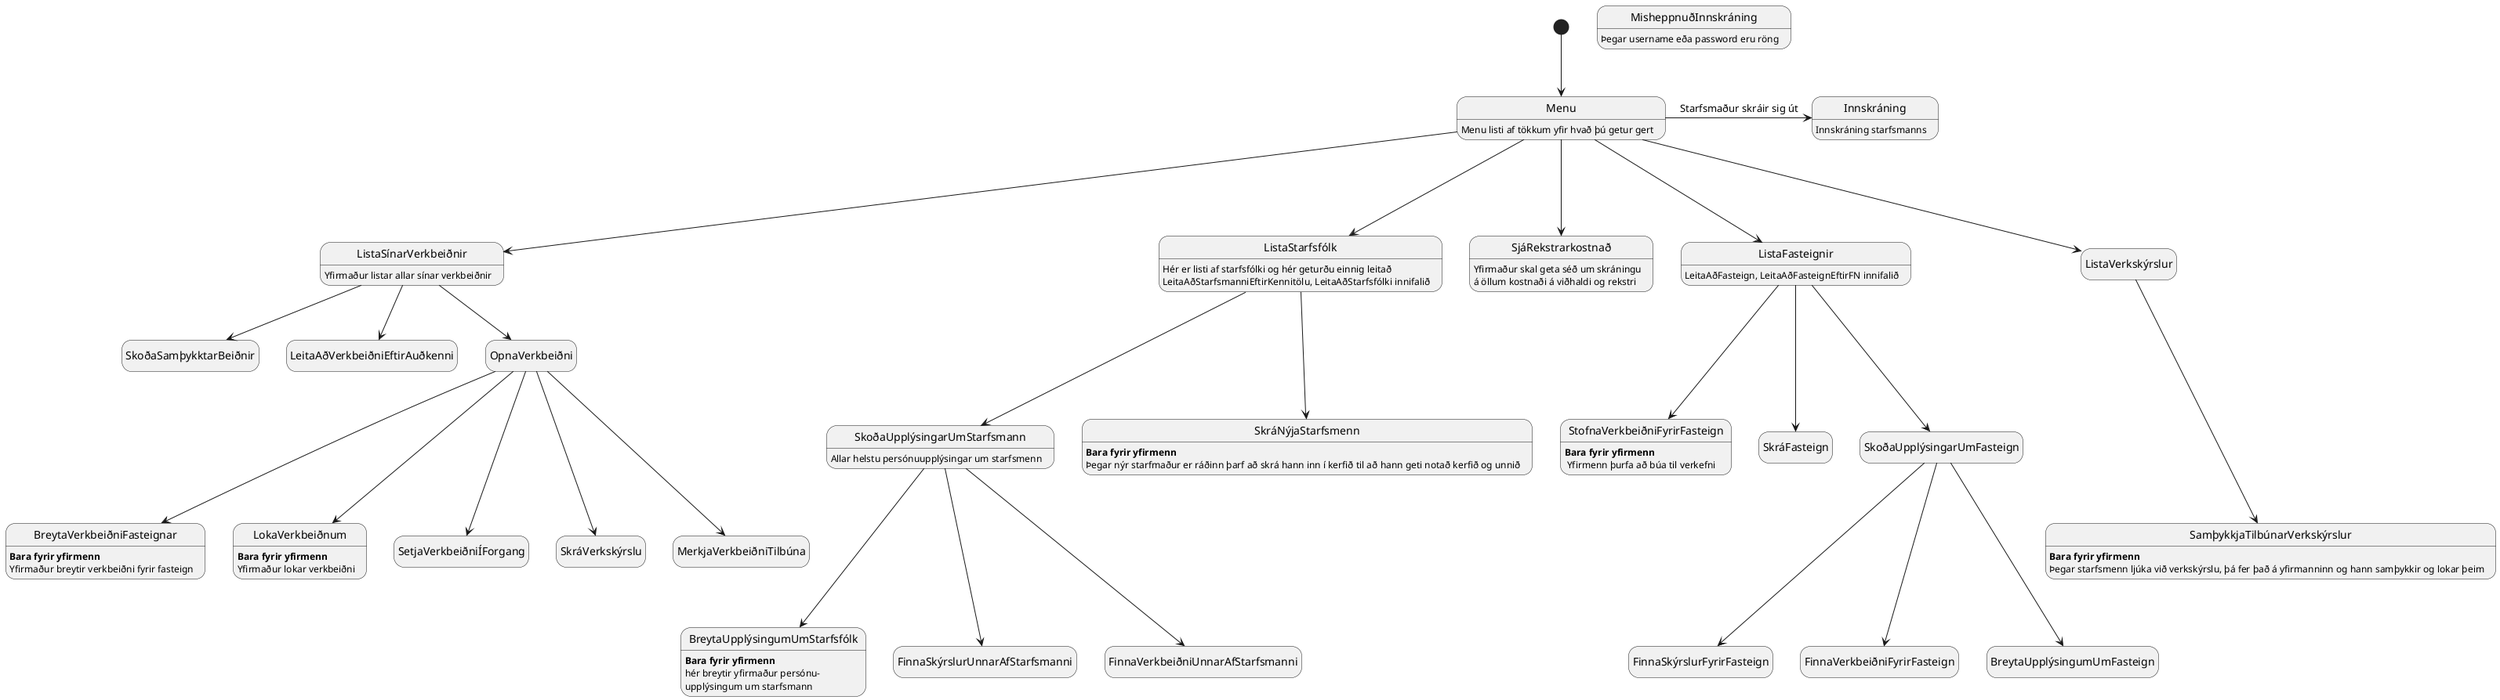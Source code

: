 @startuml

hide empty description

Innskráning: Innskráning starfsmanns
MisheppnuðInnskráning: Þegar username eða password eru röng

state BreytaUpplýsingumUmStarfsfólk: **Bara fyrir yfirmenn**\nhér breytir yfirmaður persónu-\nupplýsingum um starfsmann
state BreytaVerkbeiðniFasteignar: **Bara fyrir yfirmenn**\nYfirmaður breytir verkbeiðni fyrir fasteign
state LokaVerkbeiðnum: **Bara fyrir yfirmenn**\nYfirmaður lokar verkbeiðni
state SamþykkjaTilbúnarVerkskýrslur: **Bara fyrir yfirmenn**\nÞegar starfsmenn ljúka við verkskýrslu, þá fer það á yfirmanninn og hann samþykkir og lokar þeim
state ListaSínarVerkbeiðnir: Yfirmaður listar allar sínar verkbeiðnir
state ListaStarfsfólk: Hér er listi af starfsfólki og hér geturðu einnig leitað
state SkoðaUpplýsingarUmStarfsmann: Allar helstu persónuupplýsingar um starfsmenn
state SkráNýjaStarfsmenn: **Bara fyrir yfirmenn**\nÞegar nýr starfmaður er ráðinn þarf að skrá hann inn í kerfið til að hann geti notað kerfið og unnið
state StofnaVerkbeiðniFyrirFasteign: **Bara fyrir yfirmenn**\n Yfirmenn þurfa að búa til verkefni
state SjáRekstrarkostnað: Yfirmaður skal geta séð um skráningu\ná öllum kostnaði á viðhaldi og rekstri
state SkoðaSamþykktarBeiðnir
state SetjaVerkbeiðniÍForgang

state FinnaSkýrslurFyrirFasteign
state FinnaSkýrslurUnnarAfStarfsmanni
state FinnaVerkbeiðniFyrirFasteign
state FinnaVerkbeiðniUnnarAfStarfsmanni
state LeitaAðVerkbeiðniEftirAuðkenni
state ListaStarfsfólk: LeitaAðStarfsmanniEftirKennitölu, LeitaAðStarfsfólki innifalið
state ListaFasteignir: LeitaAðFasteign, LeitaAðFasteignEftirFN innifalið
state ListaVerkskýrslur
state SkráFasteign
state SkráVerkskýrslu
state OpnaVerkbeiðni
state MerkjaVerkbeiðniTilbúna

state SkoðaUpplýsingarUmFasteign
state BreytaUpplýsingumUmFasteign

state Menu: Menu listi af tökkum yfir hvað þú getur gert

[*] --> Menu


Menu ---> ListaStarfsfólk
Menu ---> ListaFasteignir
Menu -> Innskráning: Starfsmaður skráir sig út
Menu ---> ListaVerkskýrslur
Menu ---> ListaSínarVerkbeiðnir
Menu ---> SjáRekstrarkostnað

ListaStarfsfólk ---> SkráNýjaStarfsmenn
SkoðaUpplýsingarUmStarfsmann ---> BreytaUpplýsingumUmStarfsfólk
ListaStarfsfólk ---> SkoðaUpplýsingarUmStarfsmann
SkoðaUpplýsingarUmStarfsmann ---> FinnaSkýrslurUnnarAfStarfsmanni
SkoðaUpplýsingarUmStarfsmann ---> FinnaVerkbeiðniUnnarAfStarfsmanni

ListaFasteignir ---> StofnaVerkbeiðniFyrirFasteign
SkoðaUpplýsingarUmFasteign ---> FinnaSkýrslurFyrirFasteign
SkoðaUpplýsingarUmFasteign ---> FinnaVerkbeiðniFyrirFasteign
ListaFasteignir ---> SkráFasteign
ListaFasteignir ---> SkoðaUpplýsingarUmFasteign
SkoðaUpplýsingarUmFasteign ---> BreytaUpplýsingumUmFasteign

ListaSínarVerkbeiðnir --> SkoðaSamþykktarBeiðnir
ListaSínarVerkbeiðnir --> LeitaAðVerkbeiðniEftirAuðkenni
ListaSínarVerkbeiðnir --> OpnaVerkbeiðni
OpnaVerkbeiðni ---> SetjaVerkbeiðniÍForgang
OpnaVerkbeiðni ---> LokaVerkbeiðnum
OpnaVerkbeiðni ---> BreytaVerkbeiðniFasteignar
OpnaVerkbeiðni ---> MerkjaVerkbeiðniTilbúna
OpnaVerkbeiðni ---> SkráVerkskýrslu

ListaVerkskýrslur ----> SamþykkjaTilbúnarVerkskýrslur
@enduml
